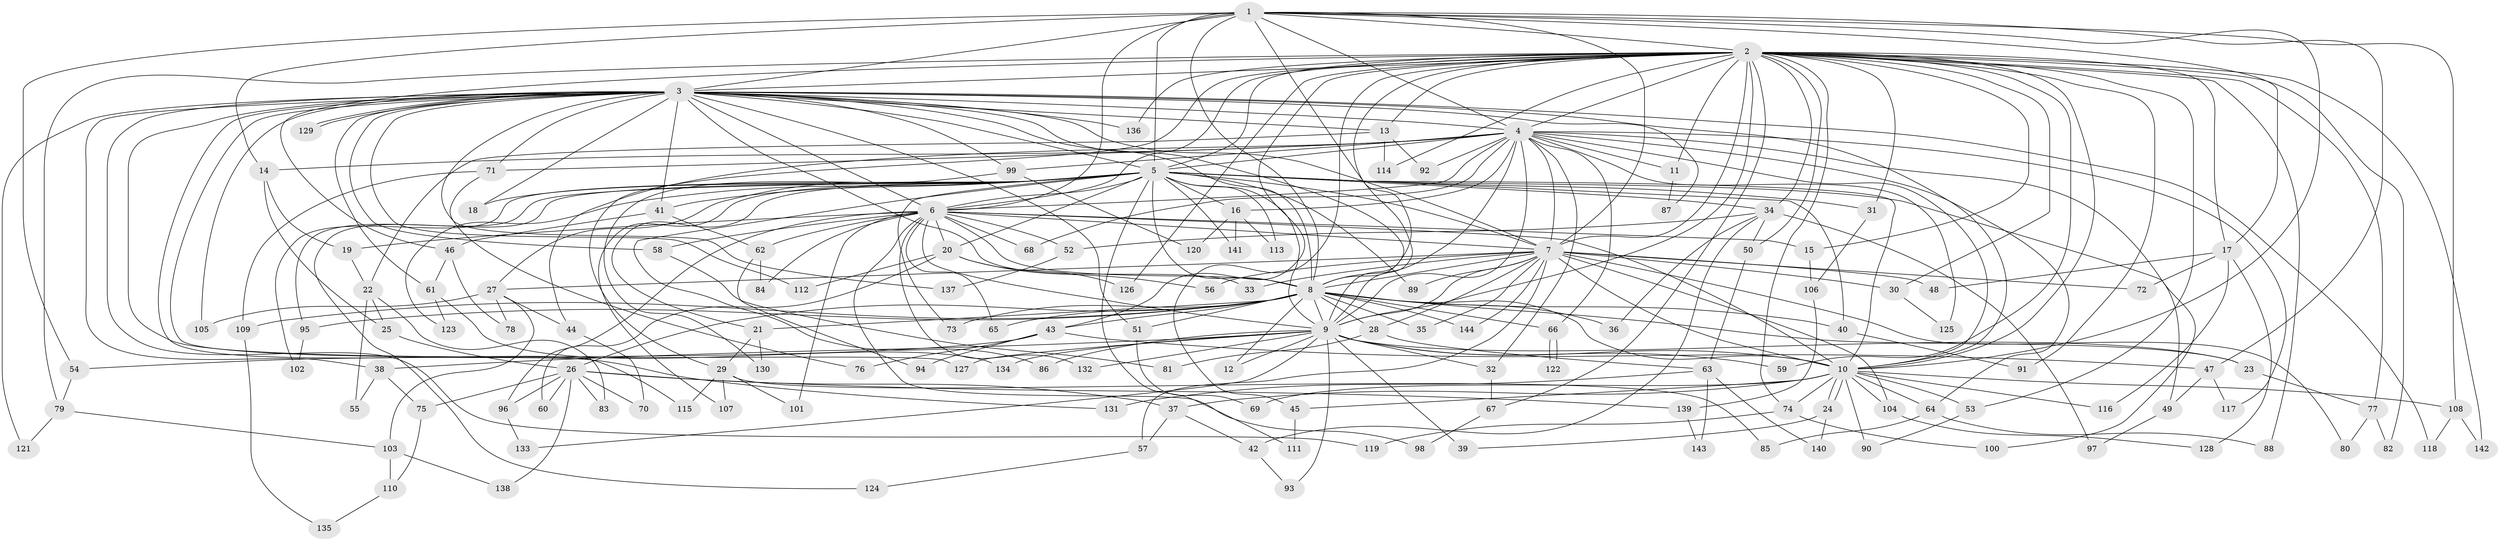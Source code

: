 // Generated by graph-tools (version 1.1) at 2025/49/03/09/25 03:49:44]
// undirected, 144 vertices, 313 edges
graph export_dot {
graph [start="1"]
  node [color=gray90,style=filled];
  1;
  2;
  3;
  4;
  5;
  6;
  7;
  8;
  9;
  10;
  11;
  12;
  13;
  14;
  15;
  16;
  17;
  18;
  19;
  20;
  21;
  22;
  23;
  24;
  25;
  26;
  27;
  28;
  29;
  30;
  31;
  32;
  33;
  34;
  35;
  36;
  37;
  38;
  39;
  40;
  41;
  42;
  43;
  44;
  45;
  46;
  47;
  48;
  49;
  50;
  51;
  52;
  53;
  54;
  55;
  56;
  57;
  58;
  59;
  60;
  61;
  62;
  63;
  64;
  65;
  66;
  67;
  68;
  69;
  70;
  71;
  72;
  73;
  74;
  75;
  76;
  77;
  78;
  79;
  80;
  81;
  82;
  83;
  84;
  85;
  86;
  87;
  88;
  89;
  90;
  91;
  92;
  93;
  94;
  95;
  96;
  97;
  98;
  99;
  100;
  101;
  102;
  103;
  104;
  105;
  106;
  107;
  108;
  109;
  110;
  111;
  112;
  113;
  114;
  115;
  116;
  117;
  118;
  119;
  120;
  121;
  122;
  123;
  124;
  125;
  126;
  127;
  128;
  129;
  130;
  131;
  132;
  133;
  134;
  135;
  136;
  137;
  138;
  139;
  140;
  141;
  142;
  143;
  144;
  1 -- 2;
  1 -- 3;
  1 -- 4;
  1 -- 5;
  1 -- 6;
  1 -- 7;
  1 -- 8;
  1 -- 9;
  1 -- 10;
  1 -- 14;
  1 -- 17;
  1 -- 47;
  1 -- 54;
  1 -- 108;
  2 -- 3;
  2 -- 4;
  2 -- 5;
  2 -- 6;
  2 -- 7;
  2 -- 8;
  2 -- 9;
  2 -- 10;
  2 -- 11;
  2 -- 13;
  2 -- 15;
  2 -- 17;
  2 -- 29;
  2 -- 30;
  2 -- 31;
  2 -- 34;
  2 -- 43;
  2 -- 45;
  2 -- 46;
  2 -- 50;
  2 -- 53;
  2 -- 59;
  2 -- 67;
  2 -- 74;
  2 -- 77;
  2 -- 79;
  2 -- 82;
  2 -- 88;
  2 -- 91;
  2 -- 114;
  2 -- 126;
  2 -- 136;
  2 -- 142;
  3 -- 4;
  3 -- 5;
  3 -- 6;
  3 -- 7;
  3 -- 8;
  3 -- 9;
  3 -- 10;
  3 -- 13;
  3 -- 18;
  3 -- 33;
  3 -- 38;
  3 -- 41;
  3 -- 51;
  3 -- 58;
  3 -- 61;
  3 -- 71;
  3 -- 87;
  3 -- 99;
  3 -- 105;
  3 -- 112;
  3 -- 115;
  3 -- 118;
  3 -- 119;
  3 -- 121;
  3 -- 127;
  3 -- 129;
  3 -- 129;
  3 -- 131;
  3 -- 136;
  3 -- 137;
  4 -- 5;
  4 -- 6;
  4 -- 7;
  4 -- 8;
  4 -- 9;
  4 -- 10;
  4 -- 11;
  4 -- 14;
  4 -- 16;
  4 -- 32;
  4 -- 44;
  4 -- 64;
  4 -- 66;
  4 -- 68;
  4 -- 71;
  4 -- 92;
  4 -- 99;
  4 -- 100;
  4 -- 117;
  4 -- 125;
  5 -- 6;
  5 -- 7;
  5 -- 8;
  5 -- 9;
  5 -- 10;
  5 -- 16;
  5 -- 18;
  5 -- 20;
  5 -- 21;
  5 -- 27;
  5 -- 31;
  5 -- 34;
  5 -- 40;
  5 -- 41;
  5 -- 49;
  5 -- 73;
  5 -- 86;
  5 -- 89;
  5 -- 95;
  5 -- 102;
  5 -- 107;
  5 -- 111;
  5 -- 113;
  5 -- 123;
  5 -- 124;
  5 -- 141;
  6 -- 7;
  6 -- 8;
  6 -- 9;
  6 -- 10;
  6 -- 15;
  6 -- 19;
  6 -- 20;
  6 -- 52;
  6 -- 58;
  6 -- 62;
  6 -- 65;
  6 -- 68;
  6 -- 84;
  6 -- 96;
  6 -- 98;
  6 -- 101;
  6 -- 132;
  7 -- 8;
  7 -- 9;
  7 -- 10;
  7 -- 27;
  7 -- 28;
  7 -- 30;
  7 -- 33;
  7 -- 35;
  7 -- 48;
  7 -- 56;
  7 -- 57;
  7 -- 72;
  7 -- 80;
  7 -- 89;
  7 -- 104;
  7 -- 144;
  8 -- 9;
  8 -- 10;
  8 -- 12;
  8 -- 21;
  8 -- 23;
  8 -- 26;
  8 -- 28;
  8 -- 35;
  8 -- 36;
  8 -- 40;
  8 -- 43;
  8 -- 51;
  8 -- 65;
  8 -- 66;
  8 -- 73;
  8 -- 95;
  8 -- 109;
  8 -- 144;
  9 -- 10;
  9 -- 12;
  9 -- 23;
  9 -- 32;
  9 -- 38;
  9 -- 39;
  9 -- 59;
  9 -- 86;
  9 -- 93;
  9 -- 127;
  9 -- 132;
  9 -- 133;
  9 -- 134;
  10 -- 24;
  10 -- 24;
  10 -- 37;
  10 -- 45;
  10 -- 53;
  10 -- 64;
  10 -- 69;
  10 -- 74;
  10 -- 90;
  10 -- 104;
  10 -- 108;
  10 -- 116;
  11 -- 87;
  13 -- 22;
  13 -- 92;
  13 -- 114;
  14 -- 19;
  14 -- 25;
  15 -- 106;
  16 -- 113;
  16 -- 120;
  16 -- 141;
  17 -- 48;
  17 -- 72;
  17 -- 116;
  17 -- 128;
  19 -- 22;
  20 -- 56;
  20 -- 60;
  20 -- 112;
  20 -- 126;
  21 -- 29;
  21 -- 130;
  22 -- 25;
  22 -- 55;
  22 -- 83;
  23 -- 77;
  24 -- 39;
  24 -- 140;
  25 -- 26;
  26 -- 37;
  26 -- 60;
  26 -- 70;
  26 -- 75;
  26 -- 83;
  26 -- 96;
  26 -- 138;
  26 -- 139;
  27 -- 44;
  27 -- 78;
  27 -- 103;
  27 -- 105;
  28 -- 63;
  28 -- 81;
  29 -- 85;
  29 -- 101;
  29 -- 107;
  29 -- 115;
  30 -- 125;
  31 -- 106;
  32 -- 67;
  34 -- 36;
  34 -- 42;
  34 -- 50;
  34 -- 52;
  34 -- 97;
  37 -- 42;
  37 -- 57;
  38 -- 55;
  38 -- 75;
  40 -- 91;
  41 -- 46;
  41 -- 62;
  42 -- 93;
  43 -- 47;
  43 -- 54;
  43 -- 76;
  43 -- 94;
  44 -- 70;
  45 -- 111;
  46 -- 61;
  46 -- 78;
  47 -- 49;
  47 -- 117;
  49 -- 97;
  50 -- 63;
  51 -- 69;
  52 -- 137;
  53 -- 90;
  54 -- 79;
  57 -- 124;
  58 -- 81;
  61 -- 123;
  61 -- 134;
  62 -- 84;
  62 -- 94;
  63 -- 131;
  63 -- 140;
  63 -- 143;
  64 -- 85;
  64 -- 88;
  66 -- 122;
  66 -- 122;
  67 -- 98;
  71 -- 76;
  71 -- 109;
  74 -- 100;
  74 -- 119;
  75 -- 110;
  77 -- 80;
  77 -- 82;
  79 -- 103;
  79 -- 121;
  95 -- 102;
  96 -- 133;
  99 -- 120;
  99 -- 130;
  103 -- 110;
  103 -- 138;
  104 -- 128;
  106 -- 139;
  108 -- 118;
  108 -- 142;
  109 -- 135;
  110 -- 135;
  139 -- 143;
}
